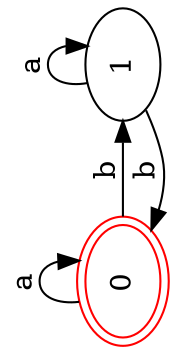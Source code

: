 digraph a { 
 graph [rotate = 90];
 rankdir=LR
0[ label ="0", color=red peripheries=2 ];
0 -> 0 [ label = "a" ];
0 -> 1 [ label = "b" ];
1[ label ="1",];
1 -> 1 [ label = "a" ];
1 -> 0 [ label = "b" ];
}

